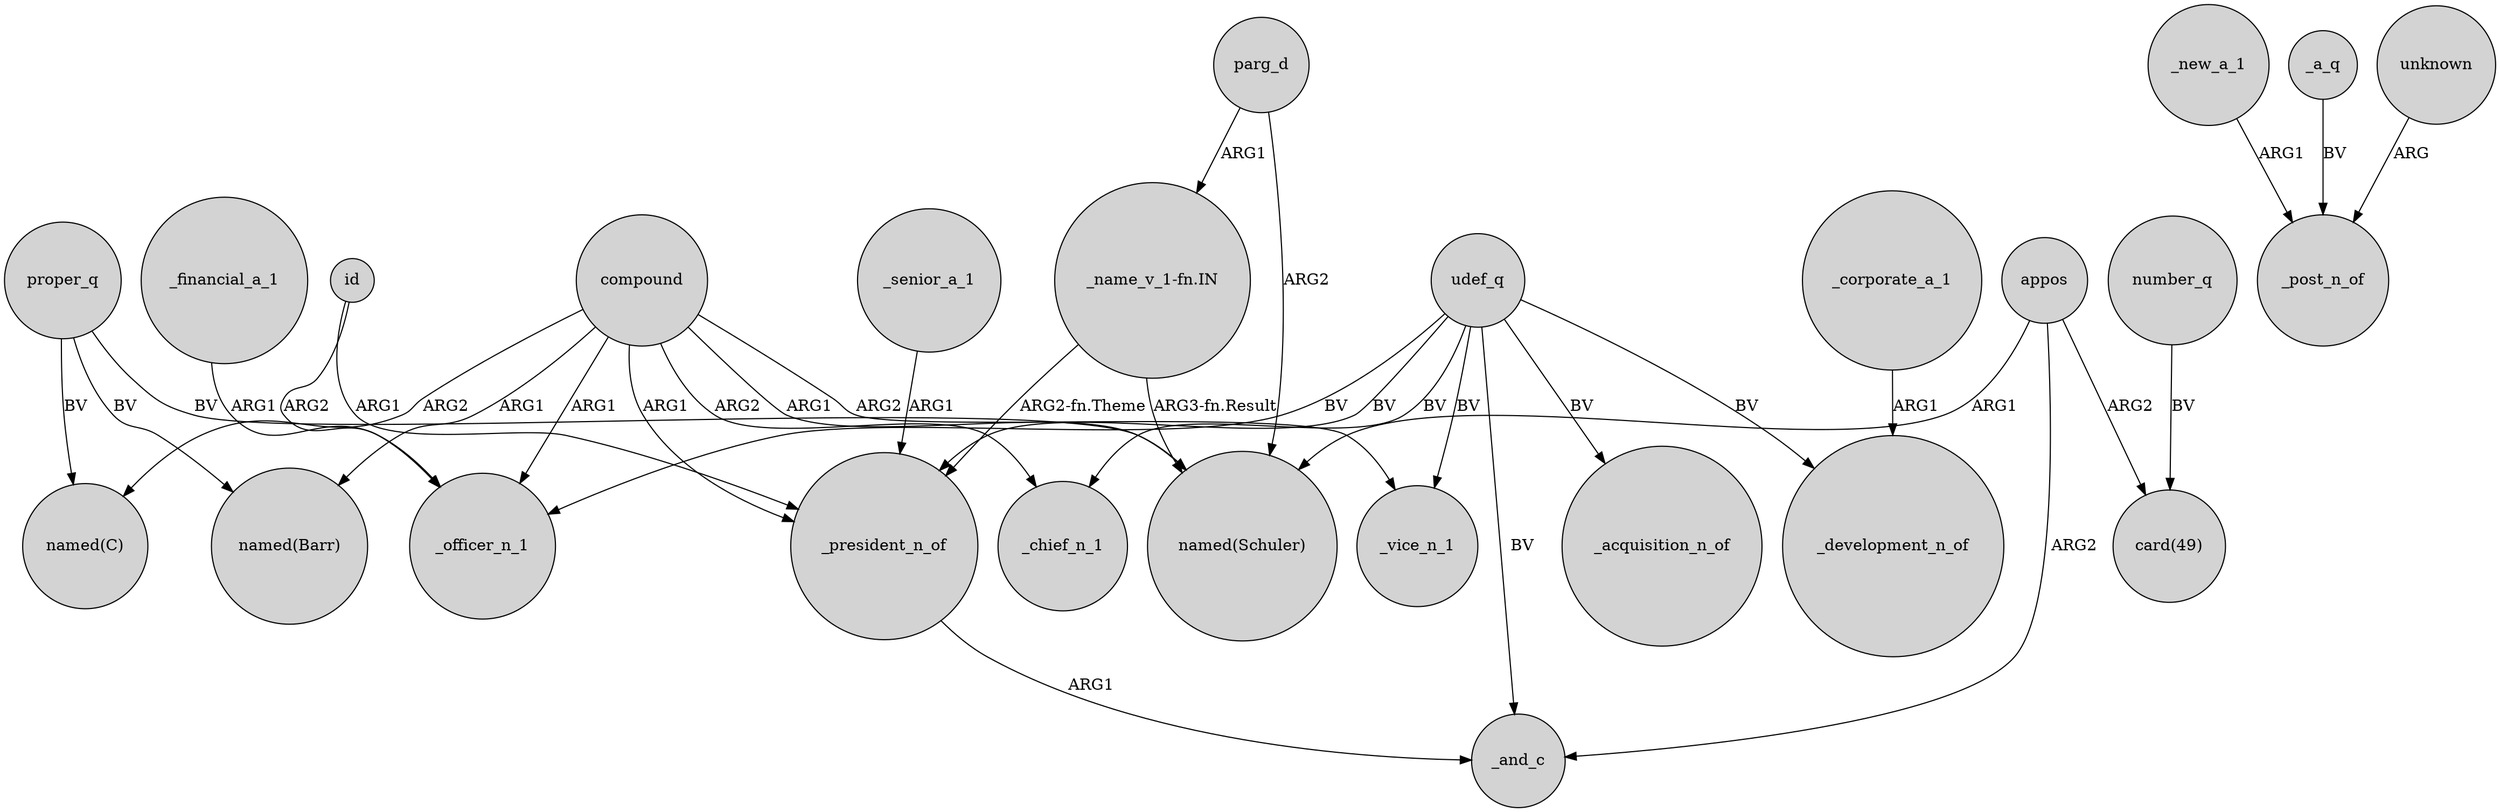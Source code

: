 digraph {
	node [shape=circle style=filled]
	compound -> _vice_n_1 [label=ARG2]
	number_q -> "card(49)" [label=BV]
	compound -> "named(Schuler)" [label=ARG1]
	compound -> "named(Barr)" [label=ARG1]
	id -> _president_n_of [label=ARG1]
	parg_d -> "named(Schuler)" [label=ARG2]
	"_name_v_1-fn.IN" -> "named(Schuler)" [label="ARG3-fn.Result"]
	_senior_a_1 -> _president_n_of [label=ARG1]
	appos -> "card(49)" [label=ARG2]
	udef_q -> _vice_n_1 [label=BV]
	_new_a_1 -> _post_n_of [label=ARG1]
	compound -> _chief_n_1 [label=ARG2]
	compound -> _officer_n_1 [label=ARG1]
	_a_q -> _post_n_of [label=BV]
	"_name_v_1-fn.IN" -> _president_n_of [label="ARG2-fn.Theme"]
	unknown -> _post_n_of [label=ARG]
	appos -> _and_c [label=ARG2]
	udef_q -> _president_n_of [label=BV]
	id -> _officer_n_1 [label=ARG2]
	compound -> _president_n_of [label=ARG1]
	udef_q -> _chief_n_1 [label=BV]
	udef_q -> _acquisition_n_of [label=BV]
	udef_q -> _officer_n_1 [label=BV]
	udef_q -> _development_n_of [label=BV]
	proper_q -> "named(Barr)" [label=BV]
	proper_q -> "named(C)" [label=BV]
	compound -> "named(C)" [label=ARG2]
	_corporate_a_1 -> _development_n_of [label=ARG1]
	udef_q -> _and_c [label=BV]
	proper_q -> "named(Schuler)" [label=BV]
	_financial_a_1 -> _officer_n_1 [label=ARG1]
	appos -> "named(Schuler)" [label=ARG1]
	_president_n_of -> _and_c [label=ARG1]
	parg_d -> "_name_v_1-fn.IN" [label=ARG1]
}
